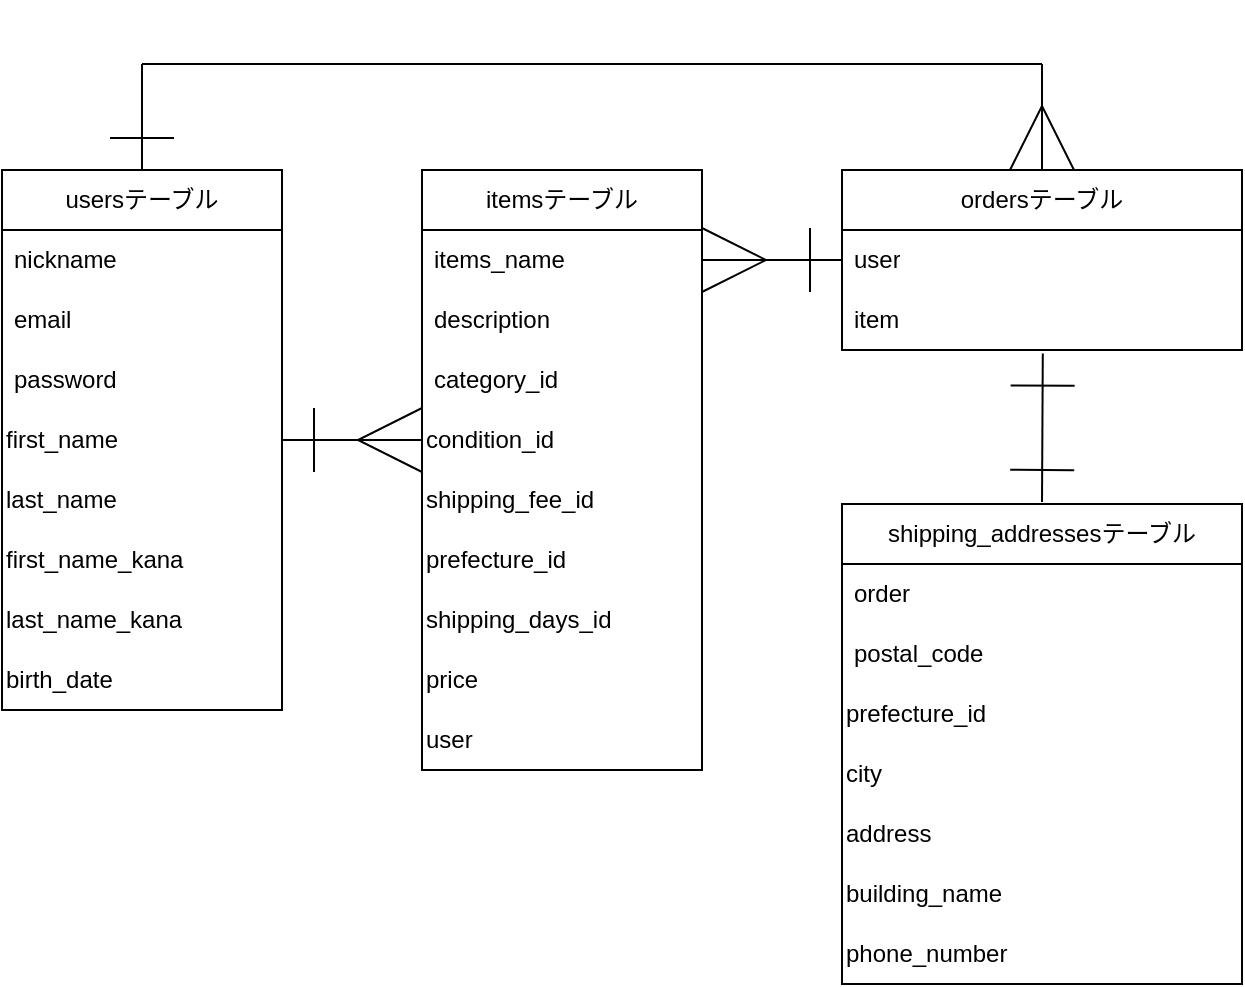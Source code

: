 <mxfile>
    <diagram id="EuYEBSTvXMed6Y7kTXVU" name="ページ1">
        <mxGraphModel dx="672" dy="1716" grid="1" gridSize="10" guides="1" tooltips="1" connect="1" arrows="1" fold="1" page="1" pageScale="1" pageWidth="827" pageHeight="1169" math="0" shadow="0">
            <root>
                <mxCell id="0"/>
                <mxCell id="1" parent="0"/>
                <mxCell id="60" style="edgeStyle=none;html=1;endArrow=none;endFill=0;startArrow=ERone;startFill=0;startSize=30;entryX=0;entryY=0.5;entryDx=0;entryDy=0;entryPerimeter=0;" parent="1" source="2" target="68" edge="1">
                    <mxGeometry relative="1" as="geometry">
                        <mxPoint x="90" y="40" as="targetPoint"/>
                    </mxGeometry>
                </mxCell>
                <mxCell id="2" value="usersテーブル" style="swimlane;fontStyle=0;childLayout=stackLayout;horizontal=1;startSize=30;horizontalStack=0;resizeParent=1;resizeParentMax=0;resizeLast=0;collapsible=1;marginBottom=0;whiteSpace=wrap;html=1;" parent="1" vertex="1">
                    <mxGeometry x="20" y="80" width="140" height="270" as="geometry"/>
                </mxCell>
                <mxCell id="3" value="nickname" style="text;strokeColor=none;fillColor=none;align=left;verticalAlign=middle;spacingLeft=4;spacingRight=4;overflow=hidden;points=[[0,0.5],[1,0.5]];portConstraint=eastwest;rotatable=0;whiteSpace=wrap;html=1;" parent="2" vertex="1">
                    <mxGeometry y="30" width="140" height="30" as="geometry"/>
                </mxCell>
                <mxCell id="4" value="email" style="text;strokeColor=none;fillColor=none;align=left;verticalAlign=middle;spacingLeft=4;spacingRight=4;overflow=hidden;points=[[0,0.5],[1,0.5]];portConstraint=eastwest;rotatable=0;whiteSpace=wrap;html=1;" parent="2" vertex="1">
                    <mxGeometry y="60" width="140" height="30" as="geometry"/>
                </mxCell>
                <mxCell id="5" value="password" style="text;strokeColor=none;fillColor=none;align=left;verticalAlign=middle;spacingLeft=4;spacingRight=4;overflow=hidden;points=[[0,0.5],[1,0.5]];portConstraint=eastwest;rotatable=0;whiteSpace=wrap;html=1;" parent="2" vertex="1">
                    <mxGeometry y="90" width="140" height="30" as="geometry"/>
                </mxCell>
                <mxCell id="17" value="first_name" style="text;html=1;align=left;verticalAlign=middle;whiteSpace=wrap;rounded=0;" parent="2" vertex="1">
                    <mxGeometry y="120" width="140" height="30" as="geometry"/>
                </mxCell>
                <mxCell id="20" value="last_name" style="text;html=1;align=left;verticalAlign=middle;whiteSpace=wrap;rounded=0;" parent="2" vertex="1">
                    <mxGeometry y="150" width="140" height="30" as="geometry"/>
                </mxCell>
                <mxCell id="21" value="first_name_kana" style="text;html=1;align=left;verticalAlign=middle;whiteSpace=wrap;rounded=0;" parent="2" vertex="1">
                    <mxGeometry y="180" width="140" height="30" as="geometry"/>
                </mxCell>
                <mxCell id="19" value="last_name_kana" style="text;html=1;align=left;verticalAlign=middle;whiteSpace=wrap;rounded=0;" parent="2" vertex="1">
                    <mxGeometry y="210" width="140" height="30" as="geometry"/>
                </mxCell>
                <mxCell id="22" value="birth_date" style="text;html=1;align=left;verticalAlign=middle;whiteSpace=wrap;rounded=0;" parent="2" vertex="1">
                    <mxGeometry y="240" width="140" height="30" as="geometry"/>
                </mxCell>
                <mxCell id="6" value="itemsテーブル" style="swimlane;fontStyle=0;childLayout=stackLayout;horizontal=1;startSize=30;horizontalStack=0;resizeParent=1;resizeParentMax=0;resizeLast=0;collapsible=1;marginBottom=0;whiteSpace=wrap;html=1;" parent="1" vertex="1">
                    <mxGeometry x="230" y="80" width="140" height="300" as="geometry"/>
                </mxCell>
                <mxCell id="7" value="items_name" style="text;strokeColor=none;fillColor=none;align=left;verticalAlign=middle;spacingLeft=4;spacingRight=4;overflow=hidden;points=[[0,0.5],[1,0.5]];portConstraint=eastwest;rotatable=0;whiteSpace=wrap;html=1;" parent="6" vertex="1">
                    <mxGeometry y="30" width="140" height="30" as="geometry"/>
                </mxCell>
                <mxCell id="8" value="description" style="text;strokeColor=none;fillColor=none;align=left;verticalAlign=middle;spacingLeft=4;spacingRight=4;overflow=hidden;points=[[0,0.5],[1,0.5]];portConstraint=eastwest;rotatable=0;whiteSpace=wrap;html=1;" parent="6" vertex="1">
                    <mxGeometry y="60" width="140" height="30" as="geometry"/>
                </mxCell>
                <mxCell id="9" value="category_id" style="text;strokeColor=none;fillColor=none;align=left;verticalAlign=middle;spacingLeft=4;spacingRight=4;overflow=hidden;points=[[0,0.5],[1,0.5]];portConstraint=eastwest;rotatable=0;whiteSpace=wrap;html=1;" parent="6" vertex="1">
                    <mxGeometry y="90" width="140" height="30" as="geometry"/>
                </mxCell>
                <mxCell id="24" value="condition_id" style="text;html=1;align=left;verticalAlign=middle;whiteSpace=wrap;rounded=0;" parent="6" vertex="1">
                    <mxGeometry y="120" width="140" height="30" as="geometry"/>
                </mxCell>
                <mxCell id="25" value="shipping_fee_id" style="text;html=1;align=left;verticalAlign=middle;whiteSpace=wrap;rounded=0;" parent="6" vertex="1">
                    <mxGeometry y="150" width="140" height="30" as="geometry"/>
                </mxCell>
                <mxCell id="23" value="prefecture_id" style="text;html=1;align=left;verticalAlign=middle;whiteSpace=wrap;rounded=0;" parent="6" vertex="1">
                    <mxGeometry y="180" width="140" height="30" as="geometry"/>
                </mxCell>
                <mxCell id="26" value="shipping_days_id" style="text;html=1;align=left;verticalAlign=middle;whiteSpace=wrap;rounded=0;" parent="6" vertex="1">
                    <mxGeometry y="210" width="140" height="30" as="geometry"/>
                </mxCell>
                <mxCell id="27" value="price" style="text;html=1;align=left;verticalAlign=middle;whiteSpace=wrap;rounded=0;" parent="6" vertex="1">
                    <mxGeometry y="240" width="140" height="30" as="geometry"/>
                </mxCell>
                <mxCell id="28" value="user" style="text;html=1;align=left;verticalAlign=middle;whiteSpace=wrap;rounded=0;" parent="6" vertex="1">
                    <mxGeometry y="270" width="140" height="30" as="geometry"/>
                </mxCell>
                <mxCell id="61" style="edgeStyle=none;html=1;endArrow=none;endFill=0;startArrow=ERmany;startFill=0;startSize=30;entryX=1;entryY=0.5;entryDx=0;entryDy=0;entryPerimeter=0;" parent="1" source="10" target="68" edge="1">
                    <mxGeometry relative="1" as="geometry">
                        <mxPoint x="540" y="40" as="targetPoint"/>
                    </mxGeometry>
                </mxCell>
                <mxCell id="10" value="ordersテーブル" style="swimlane;fontStyle=0;childLayout=stackLayout;horizontal=1;startSize=30;horizontalStack=0;resizeParent=1;resizeParentMax=0;resizeLast=0;collapsible=1;marginBottom=0;whiteSpace=wrap;html=1;" parent="1" vertex="1">
                    <mxGeometry x="440" y="80" width="200" height="90" as="geometry"/>
                </mxCell>
                <mxCell id="11" value="user" style="text;strokeColor=none;fillColor=none;align=left;verticalAlign=middle;spacingLeft=4;spacingRight=4;overflow=hidden;points=[[0,0.5],[1,0.5]];portConstraint=eastwest;rotatable=0;whiteSpace=wrap;html=1;" parent="10" vertex="1">
                    <mxGeometry y="30" width="200" height="30" as="geometry"/>
                </mxCell>
                <mxCell id="12" value="item" style="text;strokeColor=none;fillColor=none;align=left;verticalAlign=middle;spacingLeft=4;spacingRight=4;overflow=hidden;points=[[0,0.5],[1,0.5]];portConstraint=eastwest;rotatable=0;whiteSpace=wrap;html=1;" parent="10" vertex="1">
                    <mxGeometry y="60" width="200" height="30" as="geometry"/>
                </mxCell>
                <mxCell id="50" value="shipping_addressesテーブル" style="swimlane;fontStyle=0;childLayout=stackLayout;horizontal=1;startSize=30;horizontalStack=0;resizeParent=1;resizeParentMax=0;resizeLast=0;collapsible=1;marginBottom=0;whiteSpace=wrap;html=1;" parent="1" vertex="1">
                    <mxGeometry x="440" y="247" width="200" height="240" as="geometry"/>
                </mxCell>
                <mxCell id="51" value="order" style="text;strokeColor=none;fillColor=none;align=left;verticalAlign=middle;spacingLeft=4;spacingRight=4;overflow=hidden;points=[[0,0.5],[1,0.5]];portConstraint=eastwest;rotatable=0;whiteSpace=wrap;html=1;" parent="50" vertex="1">
                    <mxGeometry y="30" width="200" height="30" as="geometry"/>
                </mxCell>
                <mxCell id="52" value="postal_code" style="text;strokeColor=none;fillColor=none;align=left;verticalAlign=middle;spacingLeft=4;spacingRight=4;overflow=hidden;points=[[0,0.5],[1,0.5]];portConstraint=eastwest;rotatable=0;whiteSpace=wrap;html=1;" parent="50" vertex="1">
                    <mxGeometry y="60" width="200" height="30" as="geometry"/>
                </mxCell>
                <mxCell id="54" value="prefecture&lt;span style=&quot;color: rgb(0, 0, 0);&quot;&gt;_id&amp;nbsp;&lt;/span&gt;" style="text;html=1;align=left;verticalAlign=middle;whiteSpace=wrap;rounded=0;" parent="50" vertex="1">
                    <mxGeometry y="90" width="200" height="30" as="geometry"/>
                </mxCell>
                <mxCell id="57" value="city" style="text;html=1;align=left;verticalAlign=middle;whiteSpace=wrap;rounded=0;" parent="50" vertex="1">
                    <mxGeometry y="120" width="200" height="30" as="geometry"/>
                </mxCell>
                <mxCell id="58" value="address" style="text;html=1;align=left;verticalAlign=middle;whiteSpace=wrap;rounded=0;" parent="50" vertex="1">
                    <mxGeometry y="150" width="200" height="30" as="geometry"/>
                </mxCell>
                <mxCell id="56" value="building_name" style="text;html=1;align=left;verticalAlign=middle;whiteSpace=wrap;rounded=0;" parent="50" vertex="1">
                    <mxGeometry y="180" width="200" height="30" as="geometry"/>
                </mxCell>
                <mxCell id="55" value="phone_number" style="text;html=1;align=left;verticalAlign=middle;whiteSpace=wrap;rounded=0;" parent="50" vertex="1">
                    <mxGeometry y="210" width="200" height="30" as="geometry"/>
                </mxCell>
                <mxCell id="59" style="edgeStyle=none;html=1;entryX=0;entryY=0.5;entryDx=0;entryDy=0;startArrow=ERone;startFill=0;endArrow=ERmany;endFill=0;endSize=30;startSize=30;" parent="1" source="17" target="24" edge="1">
                    <mxGeometry relative="1" as="geometry"/>
                </mxCell>
                <mxCell id="68" value="" style="line;strokeWidth=1;html=1;" parent="1" vertex="1">
                    <mxGeometry x="90" y="22" width="450" height="10" as="geometry"/>
                </mxCell>
                <mxCell id="70" style="edgeStyle=none;html=1;entryX=0.502;entryY=1.093;entryDx=0;entryDy=0;entryPerimeter=0;endArrow=ERone;endFill=0;startArrow=ERone;startFill=0;exitX=0.5;exitY=0;exitDx=0;exitDy=0;endSize=30;startSize=30;" parent="1" edge="1">
                    <mxGeometry relative="1" as="geometry">
                        <mxPoint x="540" y="246" as="sourcePoint"/>
                        <mxPoint x="540.4" y="171.79" as="targetPoint"/>
                    </mxGeometry>
                </mxCell>
                <mxCell id="71" style="edgeStyle=none;html=1;entryX=1;entryY=0.5;entryDx=0;entryDy=0;startArrow=ERone;startFill=0;endArrow=ERmany;endFill=0;endSize=30;startSize=30;" parent="1" source="11" target="7" edge="1">
                    <mxGeometry relative="1" as="geometry"/>
                </mxCell>
            </root>
        </mxGraphModel>
    </diagram>
</mxfile>